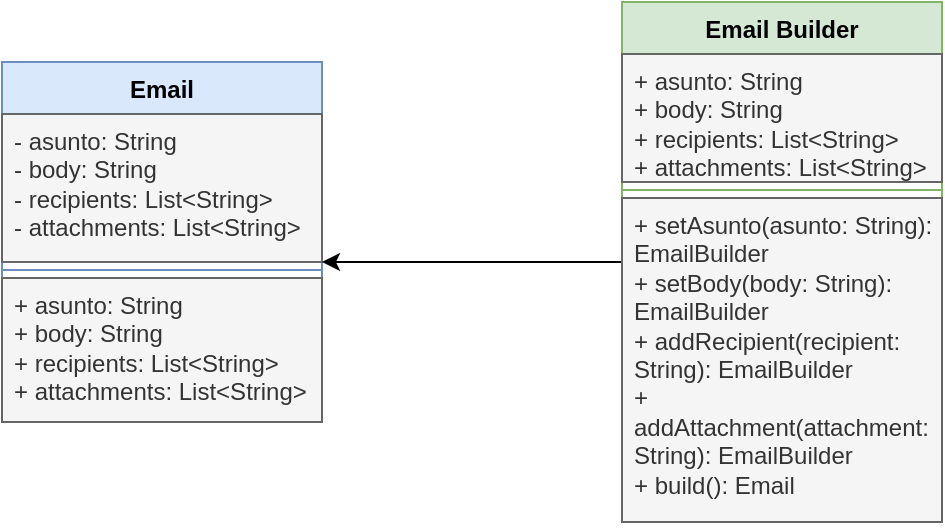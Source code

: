 <mxfile version="21.6.5" type="device">
  <diagram name="Página-1" id="-r0-UGeDX-5RcM0Z9Una">
    <mxGraphModel dx="780" dy="504" grid="1" gridSize="10" guides="1" tooltips="1" connect="1" arrows="1" fold="1" page="1" pageScale="1" pageWidth="1169" pageHeight="827" math="0" shadow="0">
      <root>
        <mxCell id="0" />
        <mxCell id="1" parent="0" />
        <mxCell id="dYpQHuHDdKPn_CNV8V3a-13" value="Email" style="swimlane;fontStyle=1;align=center;verticalAlign=top;childLayout=stackLayout;horizontal=1;startSize=26;horizontalStack=0;resizeParent=1;resizeParentMax=0;resizeLast=0;collapsible=1;marginBottom=0;whiteSpace=wrap;html=1;fillColor=#dae8fc;strokeColor=#6c8ebf;" vertex="1" parent="1">
          <mxGeometry x="180" y="150" width="160" height="180" as="geometry" />
        </mxCell>
        <mxCell id="dYpQHuHDdKPn_CNV8V3a-14" value="&lt;div&gt;- asunto: String&lt;/div&gt;&lt;div&gt;- body: String&lt;/div&gt;&lt;div&gt;- recipients: List&amp;lt;String&amp;gt;&lt;/div&gt;&lt;div&gt;- attachments: List&amp;lt;String&amp;gt;&lt;/div&gt;&lt;div&gt;&lt;br&gt;&lt;/div&gt;" style="text;strokeColor=#666666;fillColor=#f5f5f5;align=left;verticalAlign=top;spacingLeft=4;spacingRight=4;overflow=hidden;rotatable=0;points=[[0,0.5],[1,0.5]];portConstraint=eastwest;whiteSpace=wrap;html=1;fontColor=#333333;" vertex="1" parent="dYpQHuHDdKPn_CNV8V3a-13">
          <mxGeometry y="26" width="160" height="74" as="geometry" />
        </mxCell>
        <mxCell id="dYpQHuHDdKPn_CNV8V3a-15" value="" style="line;strokeWidth=1;fillColor=none;align=left;verticalAlign=middle;spacingTop=-1;spacingLeft=3;spacingRight=3;rotatable=0;labelPosition=right;points=[];portConstraint=eastwest;strokeColor=inherit;" vertex="1" parent="dYpQHuHDdKPn_CNV8V3a-13">
          <mxGeometry y="100" width="160" height="8" as="geometry" />
        </mxCell>
        <mxCell id="dYpQHuHDdKPn_CNV8V3a-16" value="&lt;div&gt;+ asunto: String&lt;/div&gt;&lt;div&gt;+ body: String&lt;/div&gt;&lt;div&gt;+ recipients: List&amp;lt;String&amp;gt;&lt;/div&gt;&lt;div&gt;+ attachments: List&amp;lt;String&amp;gt;&lt;/div&gt;&lt;div&gt;&lt;br&gt;&lt;/div&gt;" style="text;strokeColor=#666666;fillColor=#f5f5f5;align=left;verticalAlign=top;spacingLeft=4;spacingRight=4;overflow=hidden;rotatable=0;points=[[0,0.5],[1,0.5]];portConstraint=eastwest;whiteSpace=wrap;html=1;fontColor=#333333;" vertex="1" parent="dYpQHuHDdKPn_CNV8V3a-13">
          <mxGeometry y="108" width="160" height="72" as="geometry" />
        </mxCell>
        <mxCell id="dYpQHuHDdKPn_CNV8V3a-22" style="edgeStyle=orthogonalEdgeStyle;rounded=0;orthogonalLoop=1;jettySize=auto;html=1;" edge="1" parent="1" source="dYpQHuHDdKPn_CNV8V3a-17" target="dYpQHuHDdKPn_CNV8V3a-13">
          <mxGeometry relative="1" as="geometry">
            <Array as="points">
              <mxPoint x="440" y="250" />
              <mxPoint x="440" y="250" />
            </Array>
          </mxGeometry>
        </mxCell>
        <mxCell id="dYpQHuHDdKPn_CNV8V3a-17" value="Email Builder" style="swimlane;fontStyle=1;align=center;verticalAlign=top;childLayout=stackLayout;horizontal=1;startSize=26;horizontalStack=0;resizeParent=1;resizeParentMax=0;resizeLast=0;collapsible=1;marginBottom=0;whiteSpace=wrap;html=1;fillColor=#d5e8d4;strokeColor=#82b366;" vertex="1" parent="1">
          <mxGeometry x="490" y="120" width="160" height="260" as="geometry" />
        </mxCell>
        <mxCell id="dYpQHuHDdKPn_CNV8V3a-18" value="&lt;div&gt;+ asunto: String&lt;/div&gt;&lt;div&gt;+ body: String&lt;/div&gt;&lt;div&gt;+ recipients: List&amp;lt;String&amp;gt;&lt;/div&gt;&lt;div&gt;+ attachments: List&amp;lt;String&amp;gt;&lt;/div&gt;&lt;div&gt;&lt;br&gt;&lt;/div&gt;" style="text;strokeColor=#666666;fillColor=#f5f5f5;align=left;verticalAlign=top;spacingLeft=4;spacingRight=4;overflow=hidden;rotatable=0;points=[[0,0.5],[1,0.5]];portConstraint=eastwest;whiteSpace=wrap;html=1;fontColor=#333333;" vertex="1" parent="dYpQHuHDdKPn_CNV8V3a-17">
          <mxGeometry y="26" width="160" height="64" as="geometry" />
        </mxCell>
        <mxCell id="dYpQHuHDdKPn_CNV8V3a-19" value="" style="line;strokeWidth=1;fillColor=none;align=left;verticalAlign=middle;spacingTop=-1;spacingLeft=3;spacingRight=3;rotatable=0;labelPosition=right;points=[];portConstraint=eastwest;strokeColor=inherit;" vertex="1" parent="dYpQHuHDdKPn_CNV8V3a-17">
          <mxGeometry y="90" width="160" height="8" as="geometry" />
        </mxCell>
        <mxCell id="dYpQHuHDdKPn_CNV8V3a-20" value="&lt;div&gt;+ setAsunto(asunto: String): EmailBuilder&lt;/div&gt;&lt;div&gt;+ setBody(body: String): EmailBuilder&lt;/div&gt;&lt;div&gt;+ addRecipient(recipient: String): EmailBuilder&lt;/div&gt;&lt;div&gt;+ addAttachment(attachment: String): EmailBuilder&lt;/div&gt;&lt;div&gt;+ build(): Email&lt;/div&gt;&lt;div&gt;&lt;br&gt;&lt;/div&gt;" style="text;strokeColor=#666666;fillColor=#f5f5f5;align=left;verticalAlign=top;spacingLeft=4;spacingRight=4;overflow=hidden;rotatable=0;points=[[0,0.5],[1,0.5]];portConstraint=eastwest;whiteSpace=wrap;html=1;fontColor=#333333;" vertex="1" parent="dYpQHuHDdKPn_CNV8V3a-17">
          <mxGeometry y="98" width="160" height="162" as="geometry" />
        </mxCell>
      </root>
    </mxGraphModel>
  </diagram>
</mxfile>
